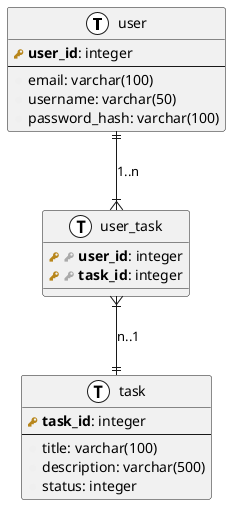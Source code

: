 @startuml
!define primary_key(x) <b><color:#b8861b><&key></color> x</b>
!define foreign_key(x) <color:#aaaaaa><&key></color> x
!define column(x) <color:#efefef><&media-record></color> x
!define table(x) entity x <<(T, white)>>

table(user) {
  primary_key(user_id): integer
  ---
  column(email): varchar(100)
  column(username): varchar(50)
  column(password_hash): varchar(100)
}

table(user_task) {
  primary_key(foreign_key(user_id)): integer
  primary_key(foreign_key(task_id)): integer
}

table(task) {
  primary_key(task_id): integer
  ---
  column(title): varchar(100)
  column(description): varchar(500)
  column(status): integer
}

user ||--|{ user_task : 1..n
user_task }|--|| task : n..1

@enduml